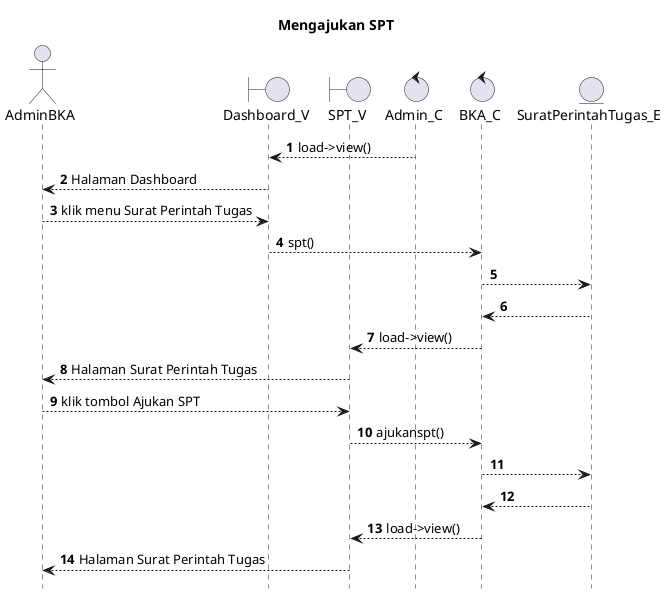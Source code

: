 @startuml

autonumber
hide footbox
title Mengajukan SPT 

Actor AdminBKA
boundary Dashboard_V
boundary SPT_V
control Admin_C
control BKA_C
Entity SuratPerintahTugas_E

Admin_C --> Dashboard_V: load->view()
Dashboard_V --> AdminBKA: Halaman Dashboard
AdminBKA --> Dashboard_V: klik menu Surat Perintah Tugas
Dashboard_V --> BKA_C: spt()
BKA_C --> SuratPerintahTugas_E:
    
    SuratPerintahTugas_E --> BKA_C:
    BKA_C --> SPT_V: load->view()
    SPT_V --> AdminBKA: Halaman Surat Perintah Tugas

AdminBKA --> SPT_V: klik tombol Ajukan SPT 
SPT_V --> BKA_C: ajukanspt()
BKA_C --> SuratPerintahTugas_E:
   
    SuratPerintahTugas_E --> BKA_C:
    BKA_C --> SPT_V: load->view()
    SPT_V --> AdminBKA: Halaman Surat Perintah Tugas

@enduml